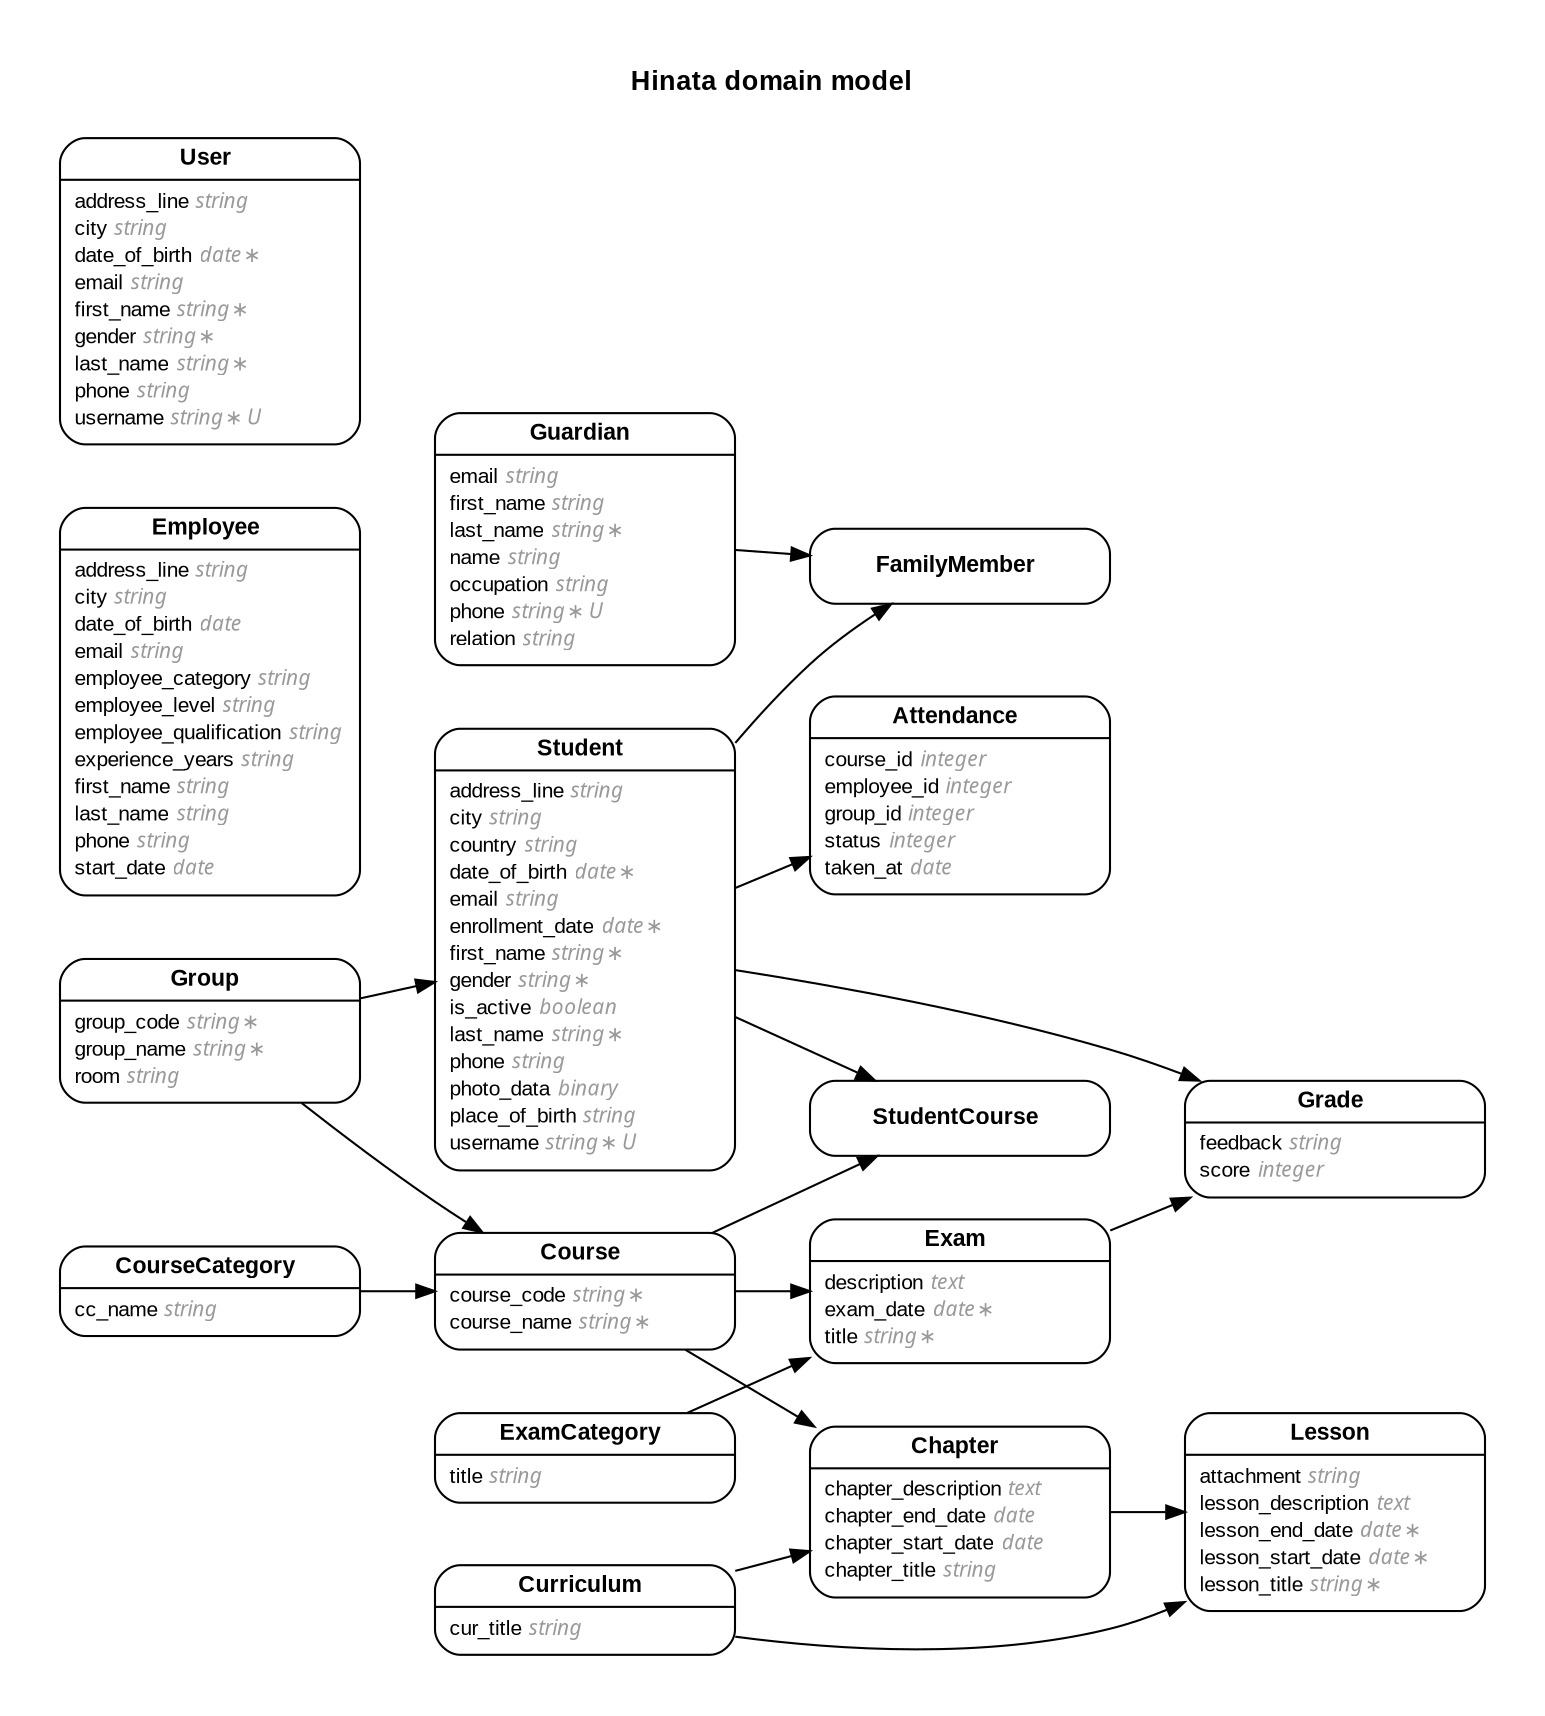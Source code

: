 digraph Hinata {
rankdir = "LR";
ranksep = "0.5";
nodesep = "0.4";
pad = "0.4,0.4";
margin = "0,0";
concentrate = "true";
labelloc = "t";
fontsize = "13";
fontname = "Arial Bold";
node[ shape  =  "Mrecord" , fontsize  =  "10" , fontname  =  "Arial" , margin  =  "0.07,0.05" , penwidth  =  "1.0"];
edge[ fontname  =  "Arial" , fontsize  =  "7" , dir  =  "both" , arrowsize  =  "0.9" , penwidth  =  "1.0" , labelangle  =  "32" , labeldistance  =  "1.8"];
label = "Hinata domain model\n\n";
m_Attendance [label = <<table border="0" align="center" cellspacing="0.5" cellpadding="0" width="134">
  <tr><td align="center" valign="bottom" width="130"><font face="Arial Bold" point-size="11">Attendance</font></td></tr>
</table>
|
<table border="0" align="left" cellspacing="2" cellpadding="0" width="134">
  <tr><td align="left" width="130" port="course_id">course_id <font face="Arail Italic" color="grey60">integer</font></td></tr>
  <tr><td align="left" width="130" port="employee_id">employee_id <font face="Arail Italic" color="grey60">integer</font></td></tr>
  <tr><td align="left" width="130" port="group_id">group_id <font face="Arail Italic" color="grey60">integer</font></td></tr>
  <tr><td align="left" width="130" port="status">status <font face="Arail Italic" color="grey60">integer</font></td></tr>
  <tr><td align="left" width="130" port="taken_at">taken_at <font face="Arail Italic" color="grey60">date</font></td></tr>
</table>
>];
m_Chapter [label = <<table border="0" align="center" cellspacing="0.5" cellpadding="0" width="134">
  <tr><td align="center" valign="bottom" width="130"><font face="Arial Bold" point-size="11">Chapter</font></td></tr>
</table>
|
<table border="0" align="left" cellspacing="2" cellpadding="0" width="134">
  <tr><td align="left" width="130" port="chapter_description">chapter_description <font face="Arail Italic" color="grey60">text</font></td></tr>
  <tr><td align="left" width="130" port="chapter_end_date">chapter_end_date <font face="Arail Italic" color="grey60">date</font></td></tr>
  <tr><td align="left" width="130" port="chapter_start_date">chapter_start_date <font face="Arail Italic" color="grey60">date</font></td></tr>
  <tr><td align="left" width="130" port="chapter_title">chapter_title <font face="Arail Italic" color="grey60">string</font></td></tr>
</table>
>];
m_Course [label = <<table border="0" align="center" cellspacing="0.5" cellpadding="0" width="134">
  <tr><td align="center" valign="bottom" width="130"><font face="Arial Bold" point-size="11">Course</font></td></tr>
</table>
|
<table border="0" align="left" cellspacing="2" cellpadding="0" width="134">
  <tr><td align="left" width="130" port="course_code">course_code <font face="Arail Italic" color="grey60">string ∗</font></td></tr>
  <tr><td align="left" width="130" port="course_name">course_name <font face="Arail Italic" color="grey60">string ∗</font></td></tr>
</table>
>];
m_CourseCategory [label = <<table border="0" align="center" cellspacing="0.5" cellpadding="0" width="134">
  <tr><td align="center" valign="bottom" width="130"><font face="Arial Bold" point-size="11">CourseCategory</font></td></tr>
</table>
|
<table border="0" align="left" cellspacing="2" cellpadding="0" width="134">
  <tr><td align="left" width="130" port="cc_name">cc_name <font face="Arail Italic" color="grey60">string</font></td></tr>
</table>
>];
m_Curriculum [label = <<table border="0" align="center" cellspacing="0.5" cellpadding="0" width="134">
  <tr><td align="center" valign="bottom" width="130"><font face="Arial Bold" point-size="11">Curriculum</font></td></tr>
</table>
|
<table border="0" align="left" cellspacing="2" cellpadding="0" width="134">
  <tr><td align="left" width="130" port="cur_title">cur_title <font face="Arail Italic" color="grey60">string</font></td></tr>
</table>
>];
m_Employee [label = <<table border="0" align="center" cellspacing="0.5" cellpadding="0" width="134">
  <tr><td align="center" valign="bottom" width="130"><font face="Arial Bold" point-size="11">Employee</font></td></tr>
</table>
|
<table border="0" align="left" cellspacing="2" cellpadding="0" width="134">
  <tr><td align="left" width="130" port="address_line">address_line <font face="Arail Italic" color="grey60">string</font></td></tr>
  <tr><td align="left" width="130" port="city">city <font face="Arail Italic" color="grey60">string</font></td></tr>
  <tr><td align="left" width="130" port="date_of_birth">date_of_birth <font face="Arail Italic" color="grey60">date</font></td></tr>
  <tr><td align="left" width="130" port="email">email <font face="Arail Italic" color="grey60">string</font></td></tr>
  <tr><td align="left" width="130" port="employee_category">employee_category <font face="Arail Italic" color="grey60">string</font></td></tr>
  <tr><td align="left" width="130" port="employee_level">employee_level <font face="Arail Italic" color="grey60">string</font></td></tr>
  <tr><td align="left" width="130" port="employee_qualification">employee_qualification <font face="Arail Italic" color="grey60">string</font></td></tr>
  <tr><td align="left" width="130" port="experience_years">experience_years <font face="Arail Italic" color="grey60">string</font></td></tr>
  <tr><td align="left" width="130" port="first_name">first_name <font face="Arail Italic" color="grey60">string</font></td></tr>
  <tr><td align="left" width="130" port="last_name">last_name <font face="Arail Italic" color="grey60">string</font></td></tr>
  <tr><td align="left" width="130" port="phone">phone <font face="Arail Italic" color="grey60">string</font></td></tr>
  <tr><td align="left" width="130" port="start_date">start_date <font face="Arail Italic" color="grey60">date</font></td></tr>
</table>
>];
m_Exam [label = <<table border="0" align="center" cellspacing="0.5" cellpadding="0" width="134">
  <tr><td align="center" valign="bottom" width="130"><font face="Arial Bold" point-size="11">Exam</font></td></tr>
</table>
|
<table border="0" align="left" cellspacing="2" cellpadding="0" width="134">
  <tr><td align="left" width="130" port="description">description <font face="Arail Italic" color="grey60">text</font></td></tr>
  <tr><td align="left" width="130" port="exam_date">exam_date <font face="Arail Italic" color="grey60">date ∗</font></td></tr>
  <tr><td align="left" width="130" port="title">title <font face="Arail Italic" color="grey60">string ∗</font></td></tr>
</table>
>];
m_ExamCategory [label = <<table border="0" align="center" cellspacing="0.5" cellpadding="0" width="134">
  <tr><td align="center" valign="bottom" width="130"><font face="Arial Bold" point-size="11">ExamCategory</font></td></tr>
</table>
|
<table border="0" align="left" cellspacing="2" cellpadding="0" width="134">
  <tr><td align="left" width="130" port="title">title <font face="Arail Italic" color="grey60">string</font></td></tr>
</table>
>];
m_FamilyMember [label = <<table border="0" align="center" cellspacing="0.5" cellpadding="0" width="134">
  <tr><td align="center" valign="bottom" width="130"><font face="Arial Bold" point-size="11">FamilyMember</font></td></tr>
</table>
>];
m_Grade [label = <<table border="0" align="center" cellspacing="0.5" cellpadding="0" width="134">
  <tr><td align="center" valign="bottom" width="130"><font face="Arial Bold" point-size="11">Grade</font></td></tr>
</table>
|
<table border="0" align="left" cellspacing="2" cellpadding="0" width="134">
  <tr><td align="left" width="130" port="feedback">feedback <font face="Arail Italic" color="grey60">string</font></td></tr>
  <tr><td align="left" width="130" port="score">score <font face="Arail Italic" color="grey60">integer</font></td></tr>
</table>
>];
m_Group [label = <<table border="0" align="center" cellspacing="0.5" cellpadding="0" width="134">
  <tr><td align="center" valign="bottom" width="130"><font face="Arial Bold" point-size="11">Group</font></td></tr>
</table>
|
<table border="0" align="left" cellspacing="2" cellpadding="0" width="134">
  <tr><td align="left" width="130" port="group_code">group_code <font face="Arail Italic" color="grey60">string ∗</font></td></tr>
  <tr><td align="left" width="130" port="group_name">group_name <font face="Arail Italic" color="grey60">string ∗</font></td></tr>
  <tr><td align="left" width="130" port="room">room <font face="Arail Italic" color="grey60">string</font></td></tr>
</table>
>];
m_Guardian [label = <<table border="0" align="center" cellspacing="0.5" cellpadding="0" width="134">
  <tr><td align="center" valign="bottom" width="130"><font face="Arial Bold" point-size="11">Guardian</font></td></tr>
</table>
|
<table border="0" align="left" cellspacing="2" cellpadding="0" width="134">
  <tr><td align="left" width="130" port="email">email <font face="Arail Italic" color="grey60">string</font></td></tr>
  <tr><td align="left" width="130" port="first_name">first_name <font face="Arail Italic" color="grey60">string</font></td></tr>
  <tr><td align="left" width="130" port="last_name">last_name <font face="Arail Italic" color="grey60">string ∗</font></td></tr>
  <tr><td align="left" width="130" port="name">name <font face="Arail Italic" color="grey60">string</font></td></tr>
  <tr><td align="left" width="130" port="occupation">occupation <font face="Arail Italic" color="grey60">string</font></td></tr>
  <tr><td align="left" width="130" port="phone">phone <font face="Arail Italic" color="grey60">string ∗ U</font></td></tr>
  <tr><td align="left" width="130" port="relation">relation <font face="Arail Italic" color="grey60">string</font></td></tr>
</table>
>];
m_Lesson [label = <<table border="0" align="center" cellspacing="0.5" cellpadding="0" width="134">
  <tr><td align="center" valign="bottom" width="130"><font face="Arial Bold" point-size="11">Lesson</font></td></tr>
</table>
|
<table border="0" align="left" cellspacing="2" cellpadding="0" width="134">
  <tr><td align="left" width="130" port="attachment">attachment <font face="Arail Italic" color="grey60">string</font></td></tr>
  <tr><td align="left" width="130" port="lesson_description">lesson_description <font face="Arail Italic" color="grey60">text</font></td></tr>
  <tr><td align="left" width="130" port="lesson_end_date">lesson_end_date <font face="Arail Italic" color="grey60">date ∗</font></td></tr>
  <tr><td align="left" width="130" port="lesson_start_date">lesson_start_date <font face="Arail Italic" color="grey60">date ∗</font></td></tr>
  <tr><td align="left" width="130" port="lesson_title">lesson_title <font face="Arail Italic" color="grey60">string ∗</font></td></tr>
</table>
>];
m_Student [label = <<table border="0" align="center" cellspacing="0.5" cellpadding="0" width="134">
  <tr><td align="center" valign="bottom" width="130"><font face="Arial Bold" point-size="11">Student</font></td></tr>
</table>
|
<table border="0" align="left" cellspacing="2" cellpadding="0" width="134">
  <tr><td align="left" width="130" port="address_line">address_line <font face="Arail Italic" color="grey60">string</font></td></tr>
  <tr><td align="left" width="130" port="city">city <font face="Arail Italic" color="grey60">string</font></td></tr>
  <tr><td align="left" width="130" port="country">country <font face="Arail Italic" color="grey60">string</font></td></tr>
  <tr><td align="left" width="130" port="date_of_birth">date_of_birth <font face="Arail Italic" color="grey60">date ∗</font></td></tr>
  <tr><td align="left" width="130" port="email">email <font face="Arail Italic" color="grey60">string</font></td></tr>
  <tr><td align="left" width="130" port="enrollment_date">enrollment_date <font face="Arail Italic" color="grey60">date ∗</font></td></tr>
  <tr><td align="left" width="130" port="first_name">first_name <font face="Arail Italic" color="grey60">string ∗</font></td></tr>
  <tr><td align="left" width="130" port="gender">gender <font face="Arail Italic" color="grey60">string ∗</font></td></tr>
  <tr><td align="left" width="130" port="is_active">is_active <font face="Arail Italic" color="grey60">boolean</font></td></tr>
  <tr><td align="left" width="130" port="last_name">last_name <font face="Arail Italic" color="grey60">string ∗</font></td></tr>
  <tr><td align="left" width="130" port="phone">phone <font face="Arail Italic" color="grey60">string</font></td></tr>
  <tr><td align="left" width="130" port="photo_data">photo_data <font face="Arail Italic" color="grey60">binary</font></td></tr>
  <tr><td align="left" width="130" port="place_of_birth">place_of_birth <font face="Arail Italic" color="grey60">string</font></td></tr>
  <tr><td align="left" width="130" port="username">username <font face="Arail Italic" color="grey60">string ∗ U</font></td></tr>
</table>
>];
m_StudentCourse [label = <<table border="0" align="center" cellspacing="0.5" cellpadding="0" width="134">
  <tr><td align="center" valign="bottom" width="130"><font face="Arial Bold" point-size="11">StudentCourse</font></td></tr>
</table>
>];
m_User [label = <<table border="0" align="center" cellspacing="0.5" cellpadding="0" width="134">
  <tr><td align="center" valign="bottom" width="130"><font face="Arial Bold" point-size="11">User</font></td></tr>
</table>
|
<table border="0" align="left" cellspacing="2" cellpadding="0" width="134">
  <tr><td align="left" width="130" port="address_line">address_line <font face="Arail Italic" color="grey60">string</font></td></tr>
  <tr><td align="left" width="130" port="city">city <font face="Arail Italic" color="grey60">string</font></td></tr>
  <tr><td align="left" width="130" port="date_of_birth">date_of_birth <font face="Arail Italic" color="grey60">date ∗</font></td></tr>
  <tr><td align="left" width="130" port="email">email <font face="Arail Italic" color="grey60">string</font></td></tr>
  <tr><td align="left" width="130" port="first_name">first_name <font face="Arail Italic" color="grey60">string ∗</font></td></tr>
  <tr><td align="left" width="130" port="gender">gender <font face="Arail Italic" color="grey60">string ∗</font></td></tr>
  <tr><td align="left" width="130" port="last_name">last_name <font face="Arail Italic" color="grey60">string ∗</font></td></tr>
  <tr><td align="left" width="130" port="phone">phone <font face="Arail Italic" color="grey60">string</font></td></tr>
  <tr><td align="left" width="130" port="username">username <font face="Arail Italic" color="grey60">string ∗ U</font></td></tr>
</table>
>];
  m_Curriculum -> m_Chapter [arrowhead = "normal", arrowtail = "none", weight = "2"];
  m_Course -> m_Chapter [arrowhead = "normal", arrowtail = "none", weight = "2"];
  m_Chapter -> m_Lesson [arrowhead = "normal", arrowtail = "none", weight = "2"];
  m_CourseCategory -> m_Course [arrowhead = "normal", arrowtail = "none", weight = "2"];
  m_Group -> m_Course [arrowhead = "normal", arrowtail = "none", weight = "2"];
  m_Course -> m_Exam [arrowhead = "normal", arrowtail = "none", weight = "2"];
  m_Curriculum -> m_Lesson [arrowhead = "normal", arrowtail = "none", weight = "1"];
  m_ExamCategory -> m_Exam [arrowhead = "normal", arrowtail = "none", weight = "2"];
  m_Exam -> m_Grade [arrowhead = "normal", arrowtail = "none", weight = "2"];
  m_Guardian -> m_FamilyMember [arrowhead = "normal", arrowtail = "none", weight = "2"];
  m_Student -> m_FamilyMember [arrowhead = "normal", arrowtail = "none", weight = "2"];
  m_Student -> m_Grade [arrowhead = "normal", arrowtail = "none", weight = "2"];
  m_Group -> m_Student [arrowhead = "normal", arrowtail = "none", weight = "2"];
  m_Guardian -> m_Student [style = "dotted", arrowhead = "normal", arrowtail = "none", weight = "2", constraint = "false"];
  m_Student -> m_Attendance [arrowhead = "normal", arrowtail = "none", weight = "1"];
  m_Student -> m_StudentCourse [arrowhead = "normal", arrowtail = "none", weight = "1"];
  m_Course -> m_StudentCourse [arrowhead = "normal", arrowtail = "none", weight = "1"];
}
